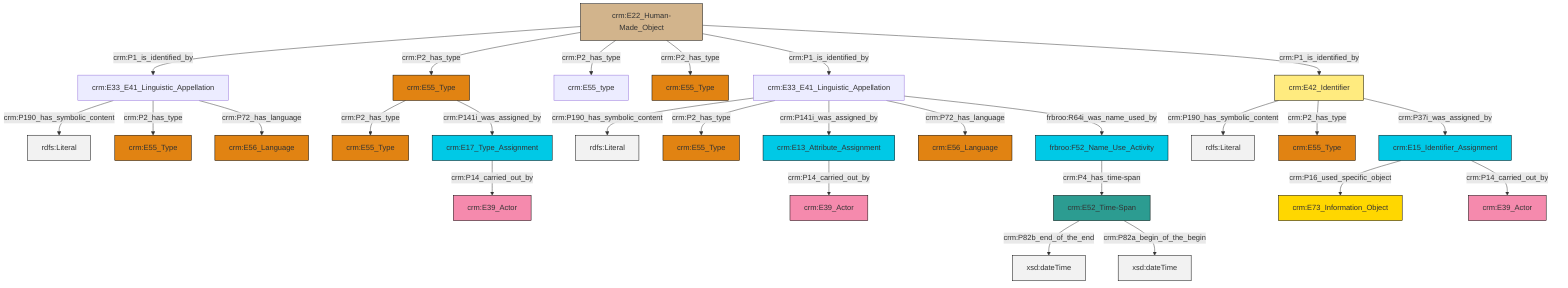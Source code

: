 graph TD
classDef Literal fill:#f2f2f2,stroke:#000000;
classDef CRM_Entity fill:#FFFFFF,stroke:#000000;
classDef Temporal_Entity fill:#00C9E6, stroke:#000000;
classDef Type fill:#E18312, stroke:#000000;
classDef Time-Span fill:#2C9C91, stroke:#000000;
classDef Appellation fill:#FFEB7F, stroke:#000000;
classDef Place fill:#008836, stroke:#000000;
classDef Persistent_Item fill:#B266B2, stroke:#000000;
classDef Conceptual_Object fill:#FFD700, stroke:#000000;
classDef Physical_Thing fill:#D2B48C, stroke:#000000;
classDef Actor fill:#f58aad, stroke:#000000;
classDef PC_Classes fill:#4ce600, stroke:#000000;
classDef Multi fill:#cccccc,stroke:#000000;

2["crm:E22_Human-Made_Object"]:::Physical_Thing -->|crm:P1_is_identified_by| 3["crm:E33_E41_Linguistic_Appellation"]:::Default
4["crm:E15_Identifier_Assignment"]:::Temporal_Entity -->|crm:P16_used_specific_object| 5["crm:E73_Information_Object"]:::Conceptual_Object
4["crm:E15_Identifier_Assignment"]:::Temporal_Entity -->|crm:P14_carried_out_by| 6["crm:E39_Actor"]:::Actor
2["crm:E22_Human-Made_Object"]:::Physical_Thing -->|crm:P2_has_type| 9["crm:E55_Type"]:::Type
3["crm:E33_E41_Linguistic_Appellation"]:::Default -->|crm:P190_has_symbolic_content| 10[rdfs:Literal]:::Literal
7["crm:E33_E41_Linguistic_Appellation"]:::Default -->|crm:P190_has_symbolic_content| 13[rdfs:Literal]:::Literal
2["crm:E22_Human-Made_Object"]:::Physical_Thing -->|crm:P2_has_type| 14["crm:E55_type"]:::Default
7["crm:E33_E41_Linguistic_Appellation"]:::Default -->|crm:P2_has_type| 17["crm:E55_Type"]:::Type
20["crm:E42_Identifier"]:::Appellation -->|crm:P190_has_symbolic_content| 21[rdfs:Literal]:::Literal
2["crm:E22_Human-Made_Object"]:::Physical_Thing -->|crm:P2_has_type| 11["crm:E55_Type"]:::Type
22["crm:E52_Time-Span"]:::Time-Span -->|crm:P82b_end_of_the_end| 23[xsd:dateTime]:::Literal
2["crm:E22_Human-Made_Object"]:::Physical_Thing -->|crm:P1_is_identified_by| 7["crm:E33_E41_Linguistic_Appellation"]:::Default
7["crm:E33_E41_Linguistic_Appellation"]:::Default -->|crm:P141i_was_assigned_by| 30["crm:E13_Attribute_Assignment"]:::Temporal_Entity
9["crm:E55_Type"]:::Type -->|crm:P2_has_type| 0["crm:E55_Type"]:::Type
9["crm:E55_Type"]:::Type -->|crm:P141i_was_assigned_by| 31["crm:E17_Type_Assignment"]:::Temporal_Entity
3["crm:E33_E41_Linguistic_Appellation"]:::Default -->|crm:P2_has_type| 25["crm:E55_Type"]:::Type
7["crm:E33_E41_Linguistic_Appellation"]:::Default -->|crm:P72_has_language| 37["crm:E56_Language"]:::Type
2["crm:E22_Human-Made_Object"]:::Physical_Thing -->|crm:P1_is_identified_by| 20["crm:E42_Identifier"]:::Appellation
20["crm:E42_Identifier"]:::Appellation -->|crm:P2_has_type| 39["crm:E55_Type"]:::Type
22["crm:E52_Time-Span"]:::Time-Span -->|crm:P82a_begin_of_the_begin| 43[xsd:dateTime]:::Literal
30["crm:E13_Attribute_Assignment"]:::Temporal_Entity -->|crm:P14_carried_out_by| 44["crm:E39_Actor"]:::Actor
18["frbroo:F52_Name_Use_Activity"]:::Temporal_Entity -->|crm:P4_has_time-span| 22["crm:E52_Time-Span"]:::Time-Span
3["crm:E33_E41_Linguistic_Appellation"]:::Default -->|crm:P72_has_language| 40["crm:E56_Language"]:::Type
31["crm:E17_Type_Assignment"]:::Temporal_Entity -->|crm:P14_carried_out_by| 27["crm:E39_Actor"]:::Actor
20["crm:E42_Identifier"]:::Appellation -->|crm:P37i_was_assigned_by| 4["crm:E15_Identifier_Assignment"]:::Temporal_Entity
7["crm:E33_E41_Linguistic_Appellation"]:::Default -->|frbroo:R64i_was_name_used_by| 18["frbroo:F52_Name_Use_Activity"]:::Temporal_Entity